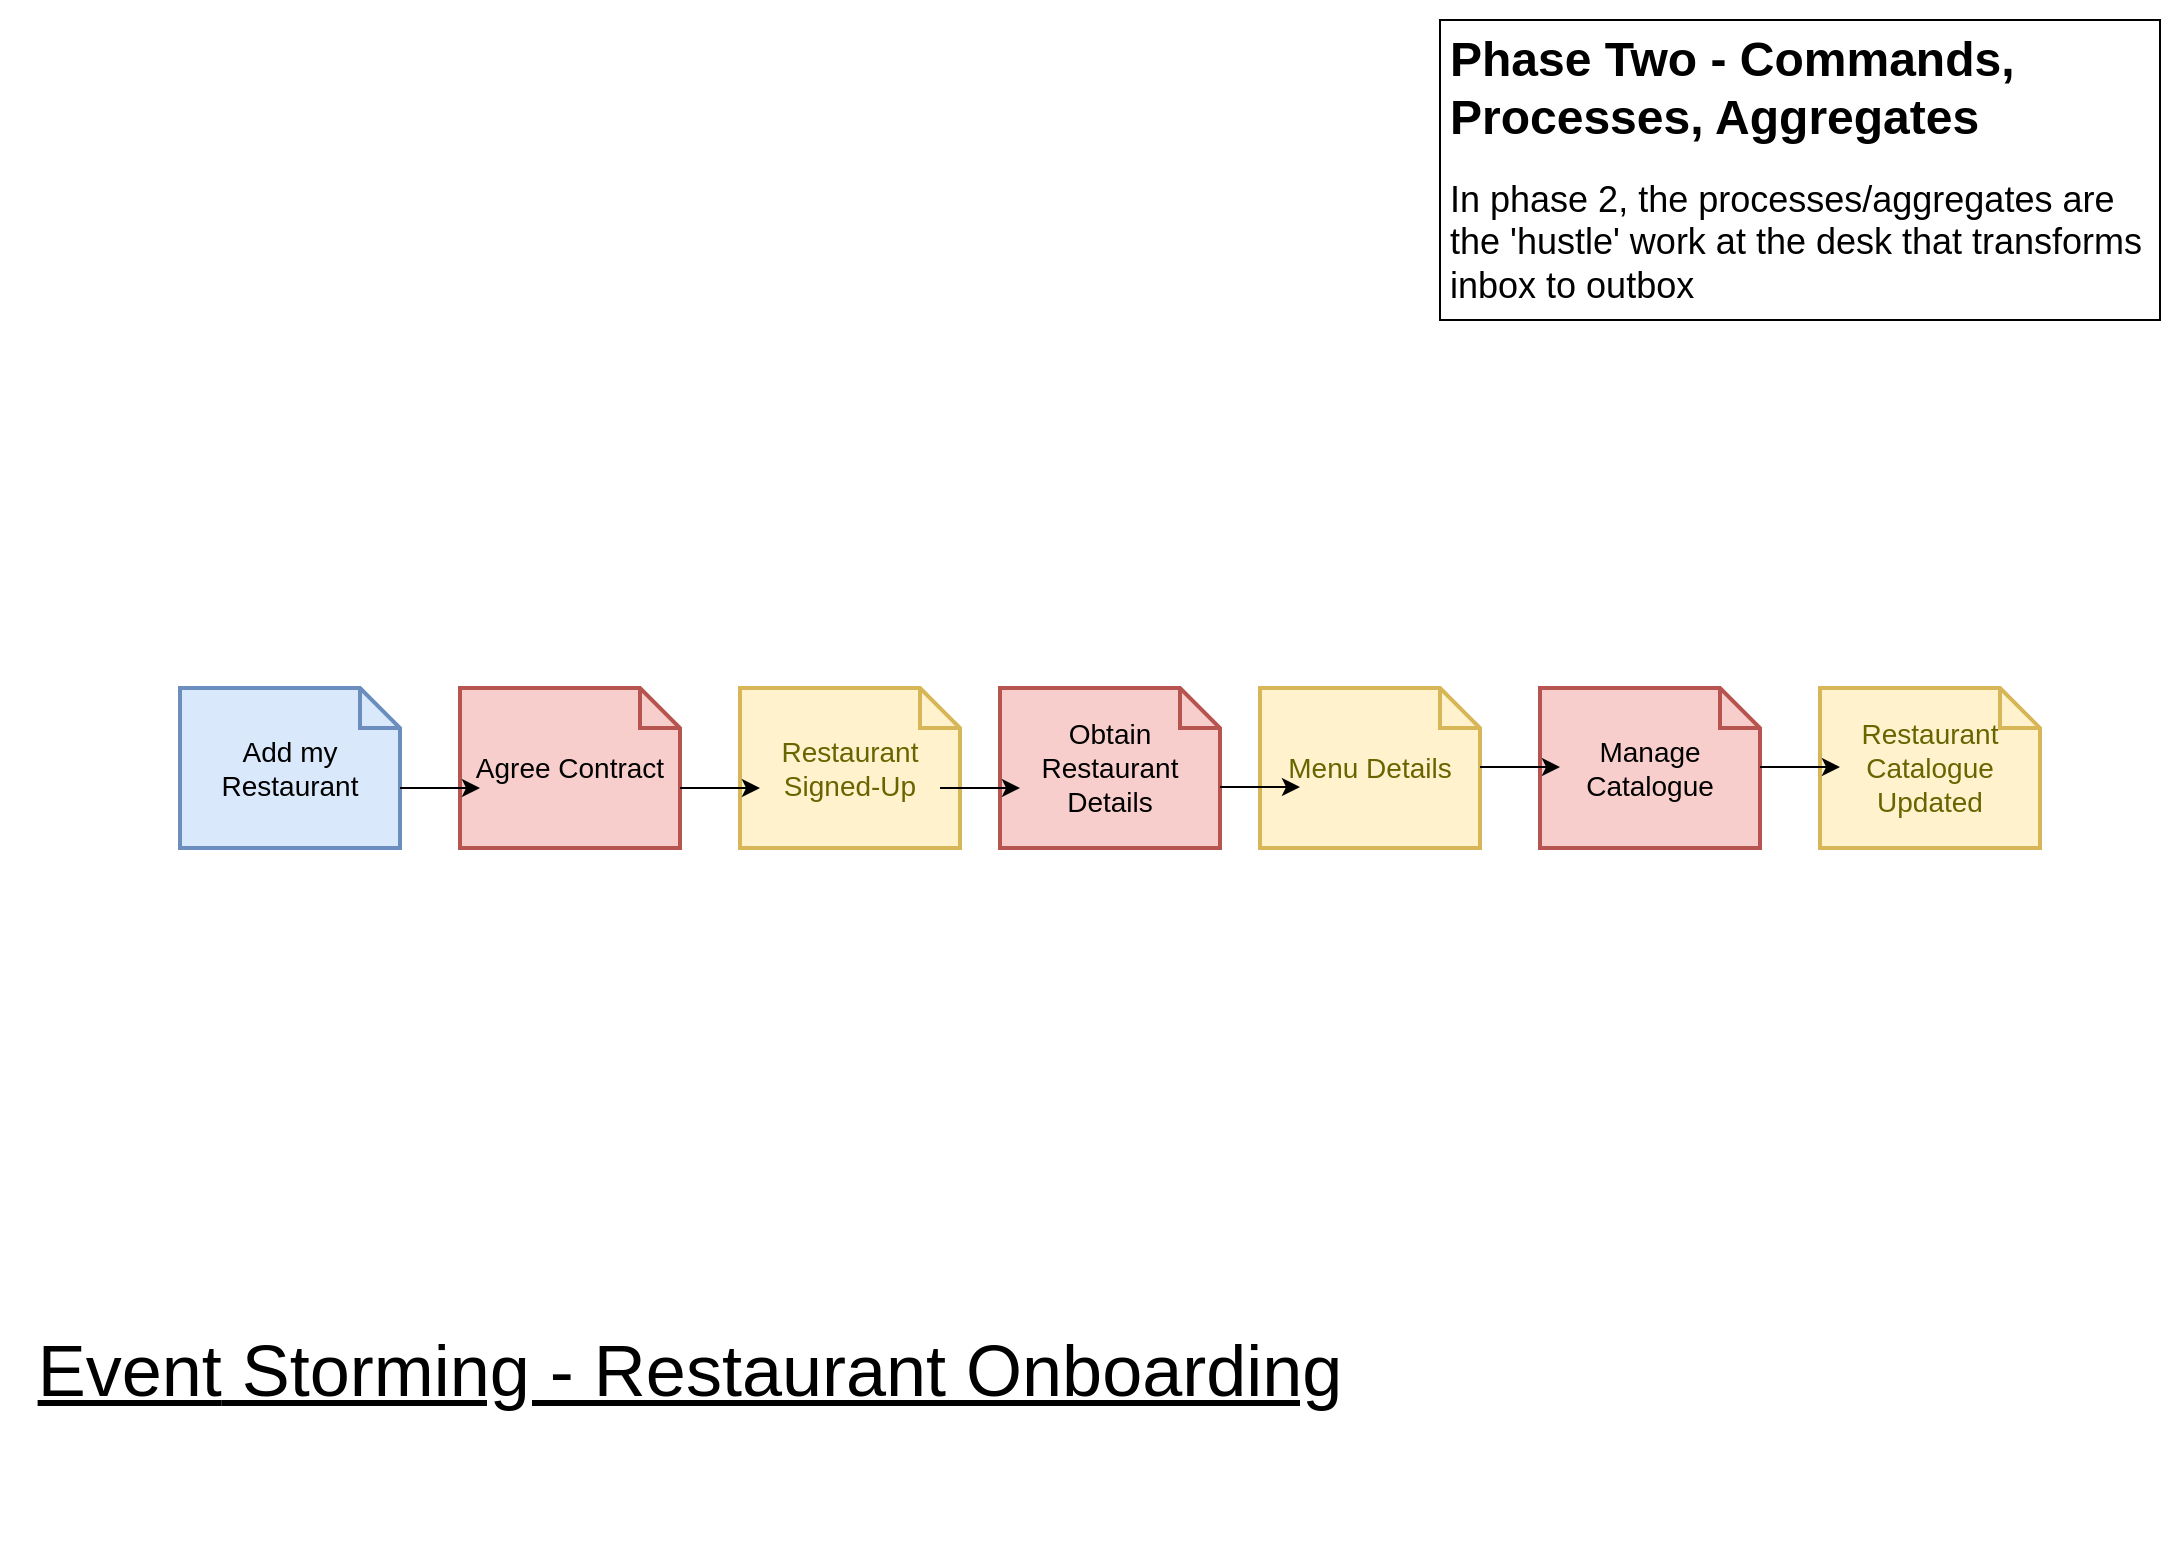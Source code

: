 <mxfile version="15.2.7" type="device"><diagram id="8UZPDOSs7qzSvT1RXbZh" name="Page-1"><mxGraphModel dx="1106" dy="830" grid="1" gridSize="10" guides="1" tooltips="1" connect="1" arrows="1" fold="1" page="1" pageScale="1" pageWidth="1169" pageHeight="827" math="0" shadow="0"><root><mxCell id="0"/><mxCell id="1" parent="0"/><mxCell id="VEPPcsYKU0XZYDSlJxMH-2" value="Restaurant Signed-Up" style="shape=note;strokeWidth=2;fontSize=14;size=20;whiteSpace=wrap;html=1;fillColor=#fff2cc;strokeColor=#d6b656;fontColor=#666600;" parent="1" vertex="1"><mxGeometry x="410" y="374" width="110.0" height="80" as="geometry"/></mxCell><mxCell id="VEPPcsYKU0XZYDSlJxMH-3" value="&lt;font style=&quot;font-size: 36px&quot;&gt;&lt;u&gt;&lt;font style=&quot;font-size: 36px&quot;&gt;Event&lt;/font&gt; Storming - Restaurant Onboarding&lt;/u&gt;&lt;/font&gt;" style="text;html=1;strokeColor=none;fillColor=none;align=center;verticalAlign=middle;whiteSpace=wrap;rounded=0;" parent="1" vertex="1"><mxGeometry x="40" y="630" width="690" height="170" as="geometry"/></mxCell><mxCell id="VEPPcsYKU0XZYDSlJxMH-4" value="&lt;h1&gt;Phase Two - Commands, Processes, Aggregates&lt;/h1&gt;&lt;p&gt;&lt;span style=&quot;font-size: 18px&quot;&gt;In phase 2, the processes/aggregates are the 'hustle' work at the desk that transforms inbox to outbox&lt;/span&gt;&lt;/p&gt;" style="text;html=1;strokeColor=default;fillColor=none;spacing=5;spacingTop=-20;whiteSpace=wrap;overflow=hidden;rounded=0;" parent="1" vertex="1"><mxGeometry x="760" y="40" width="360" height="150" as="geometry"/></mxCell><mxCell id="VEPPcsYKU0XZYDSlJxMH-7" value="Menu Details" style="shape=note;strokeWidth=2;fontSize=14;size=20;whiteSpace=wrap;html=1;fillColor=#fff2cc;strokeColor=#d6b656;fontColor=#666600;" parent="1" vertex="1"><mxGeometry x="670" y="374" width="110.0" height="80" as="geometry"/></mxCell><mxCell id="VEPPcsYKU0XZYDSlJxMH-9" value="Restaurant Catalogue&lt;br&gt;Updated" style="shape=note;strokeWidth=2;fontSize=14;size=20;whiteSpace=wrap;html=1;fillColor=#fff2cc;strokeColor=#d6b656;fontColor=#666600;" parent="1" vertex="1"><mxGeometry x="950" y="374" width="110.0" height="80" as="geometry"/></mxCell><mxCell id="VEPPcsYKU0XZYDSlJxMH-10" value="Agree Contract" style="shape=note;strokeWidth=2;fontSize=14;size=20;whiteSpace=wrap;html=1;fillColor=#f8cecc;strokeColor=#b85450;" parent="1" vertex="1"><mxGeometry x="270" y="374" width="110.0" height="80" as="geometry"/></mxCell><mxCell id="VEPPcsYKU0XZYDSlJxMH-11" value="Add my Restaurant" style="shape=note;strokeWidth=2;fontSize=14;size=20;whiteSpace=wrap;html=1;fillColor=#dae8fc;strokeColor=#6c8ebf;" parent="1" vertex="1"><mxGeometry x="130" y="374" width="110.0" height="80" as="geometry"/></mxCell><mxCell id="VEPPcsYKU0XZYDSlJxMH-12" value="" style="endArrow=classic;html=1;exitX=0;exitY=0;exitDx=110.0;exitDy=50;exitPerimeter=0;" parent="1" source="VEPPcsYKU0XZYDSlJxMH-11" edge="1"><mxGeometry width="50" height="50" relative="1" as="geometry"><mxPoint x="650" y="564" as="sourcePoint"/><mxPoint x="280" y="424" as="targetPoint"/></mxGeometry></mxCell><mxCell id="VEPPcsYKU0XZYDSlJxMH-13" value="" style="endArrow=classic;html=1;exitX=0;exitY=0;exitDx=110.0;exitDy=50;exitPerimeter=0;" parent="1" edge="1"><mxGeometry width="50" height="50" relative="1" as="geometry"><mxPoint x="380" y="424" as="sourcePoint"/><mxPoint x="420" y="424" as="targetPoint"/></mxGeometry></mxCell><mxCell id="VEPPcsYKU0XZYDSlJxMH-14" value="Obtain Restaurant Details" style="shape=note;strokeWidth=2;fontSize=14;size=20;whiteSpace=wrap;html=1;fillColor=#f8cecc;strokeColor=#b85450;" parent="1" vertex="1"><mxGeometry x="540" y="374" width="110.0" height="80" as="geometry"/></mxCell><mxCell id="VEPPcsYKU0XZYDSlJxMH-15" value="" style="endArrow=classic;html=1;exitX=0;exitY=0;exitDx=110.0;exitDy=50;exitPerimeter=0;" parent="1" edge="1"><mxGeometry width="50" height="50" relative="1" as="geometry"><mxPoint x="510" y="424" as="sourcePoint"/><mxPoint x="550" y="424" as="targetPoint"/></mxGeometry></mxCell><mxCell id="VEPPcsYKU0XZYDSlJxMH-18" value="" style="endArrow=classic;html=1;exitX=0;exitY=0;exitDx=110.0;exitDy=50;exitPerimeter=0;" parent="1" edge="1"><mxGeometry width="50" height="50" relative="1" as="geometry"><mxPoint x="650" y="423.5" as="sourcePoint"/><mxPoint x="690" y="423.5" as="targetPoint"/></mxGeometry></mxCell><mxCell id="VEPPcsYKU0XZYDSlJxMH-19" value="Manage Catalogue" style="shape=note;strokeWidth=2;fontSize=14;size=20;whiteSpace=wrap;html=1;fillColor=#f8cecc;strokeColor=#b85450;" parent="1" vertex="1"><mxGeometry x="810" y="374" width="110.0" height="80" as="geometry"/></mxCell><mxCell id="VEPPcsYKU0XZYDSlJxMH-21" value="" style="endArrow=classic;html=1;exitX=0;exitY=0;exitDx=110.0;exitDy=50;exitPerimeter=0;" parent="1" edge="1"><mxGeometry width="50" height="50" relative="1" as="geometry"><mxPoint x="780" y="413.5" as="sourcePoint"/><mxPoint x="820" y="413.5" as="targetPoint"/></mxGeometry></mxCell><mxCell id="VEPPcsYKU0XZYDSlJxMH-22" value="" style="endArrow=classic;html=1;exitX=0;exitY=0;exitDx=110.0;exitDy=50;exitPerimeter=0;" parent="1" edge="1"><mxGeometry width="50" height="50" relative="1" as="geometry"><mxPoint x="920" y="413.5" as="sourcePoint"/><mxPoint x="960" y="413.5" as="targetPoint"/></mxGeometry></mxCell></root></mxGraphModel></diagram></mxfile>